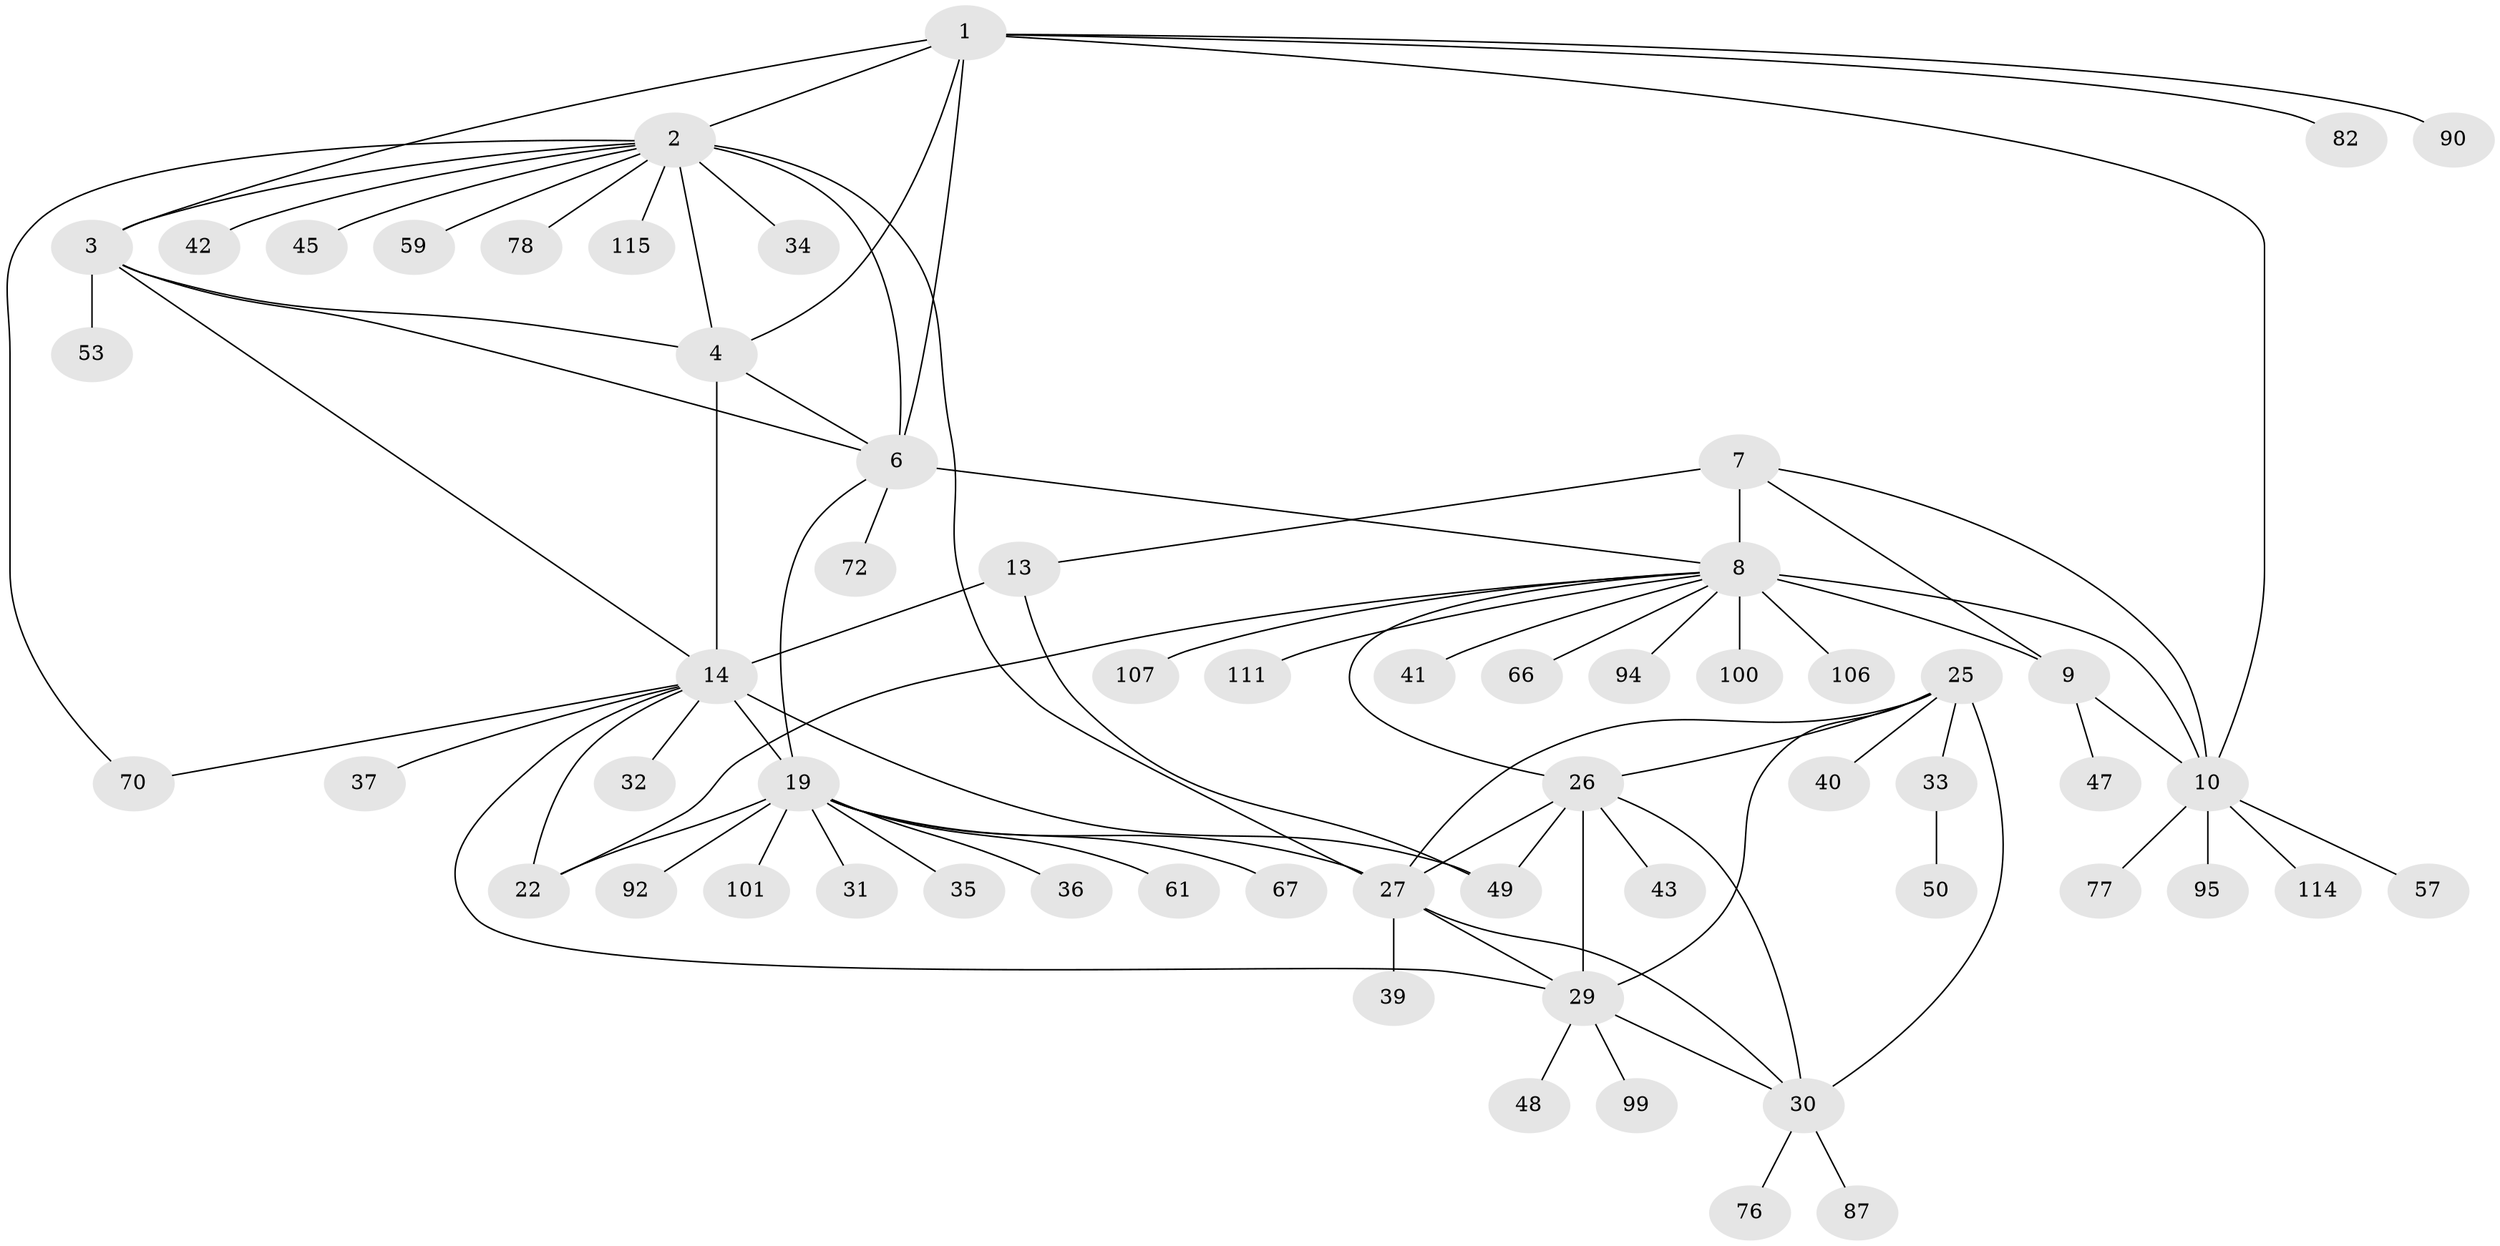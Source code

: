 // original degree distribution, {9: 0.041666666666666664, 13: 0.016666666666666666, 7: 0.058333333333333334, 6: 0.058333333333333334, 10: 0.025, 11: 0.025, 8: 0.025, 1: 0.6083333333333333, 2: 0.09166666666666666, 3: 0.03333333333333333, 4: 0.016666666666666666}
// Generated by graph-tools (version 1.1) at 2025/16/03/09/25 04:16:02]
// undirected, 60 vertices, 86 edges
graph export_dot {
graph [start="1"]
  node [color=gray90,style=filled];
  1 [super="+46"];
  2 [super="+5"];
  3;
  4;
  6 [super="+44+96+116"];
  7 [super="+105+11"];
  8 [super="+12"];
  9;
  10;
  13 [super="+38+54+15"];
  14 [super="+51+16+84+118+17"];
  19 [super="+24+20+58+65+21+23"];
  22 [super="+68+86+75"];
  25 [super="+89+103+93+83"];
  26 [super="+28"];
  27 [super="+55"];
  29;
  30;
  31;
  32;
  33;
  34;
  35;
  36 [super="+110"];
  37;
  39 [super="+63"];
  40 [super="+102+71"];
  41;
  42;
  43;
  45;
  47 [super="+98+97+81"];
  48;
  49 [super="+91+79"];
  50;
  53;
  57;
  59;
  61;
  66;
  67;
  70 [super="+109"];
  72;
  76;
  77;
  78;
  82;
  87;
  90;
  92;
  94;
  95;
  99;
  100;
  101;
  106;
  107;
  111;
  114;
  115;
  1 -- 2 [weight=2];
  1 -- 3;
  1 -- 4;
  1 -- 6;
  1 -- 10;
  1 -- 82;
  1 -- 90;
  2 -- 3 [weight=2];
  2 -- 4 [weight=2];
  2 -- 6 [weight=2];
  2 -- 27;
  2 -- 34;
  2 -- 42;
  2 -- 45;
  2 -- 59;
  2 -- 70;
  2 -- 78;
  2 -- 115;
  3 -- 4;
  3 -- 6;
  3 -- 53;
  3 -- 14;
  4 -- 6;
  4 -- 14;
  6 -- 19;
  6 -- 72;
  6 -- 8;
  7 -- 8 [weight=4];
  7 -- 9 [weight=2];
  7 -- 10 [weight=2];
  7 -- 13;
  8 -- 9 [weight=2];
  8 -- 10 [weight=2];
  8 -- 22;
  8 -- 26;
  8 -- 41;
  8 -- 66;
  8 -- 94;
  8 -- 106;
  8 -- 107;
  8 -- 111;
  8 -- 100;
  9 -- 10;
  9 -- 47;
  10 -- 57;
  10 -- 77;
  10 -- 95;
  10 -- 114;
  13 -- 14 [weight=9];
  13 -- 49;
  14 -- 37;
  14 -- 70;
  14 -- 29;
  14 -- 49;
  14 -- 32;
  14 -- 19;
  14 -- 22;
  19 -- 22 [weight=5];
  19 -- 35;
  19 -- 61;
  19 -- 67;
  19 -- 36;
  19 -- 101;
  19 -- 27;
  19 -- 92;
  19 -- 31;
  25 -- 26 [weight=2];
  25 -- 27;
  25 -- 29;
  25 -- 30;
  25 -- 33;
  25 -- 40;
  26 -- 27 [weight=2];
  26 -- 29 [weight=2];
  26 -- 30 [weight=2];
  26 -- 43;
  26 -- 49 [weight=2];
  27 -- 29;
  27 -- 30;
  27 -- 39;
  29 -- 30;
  29 -- 48;
  29 -- 99;
  30 -- 76;
  30 -- 87;
  33 -- 50;
}
